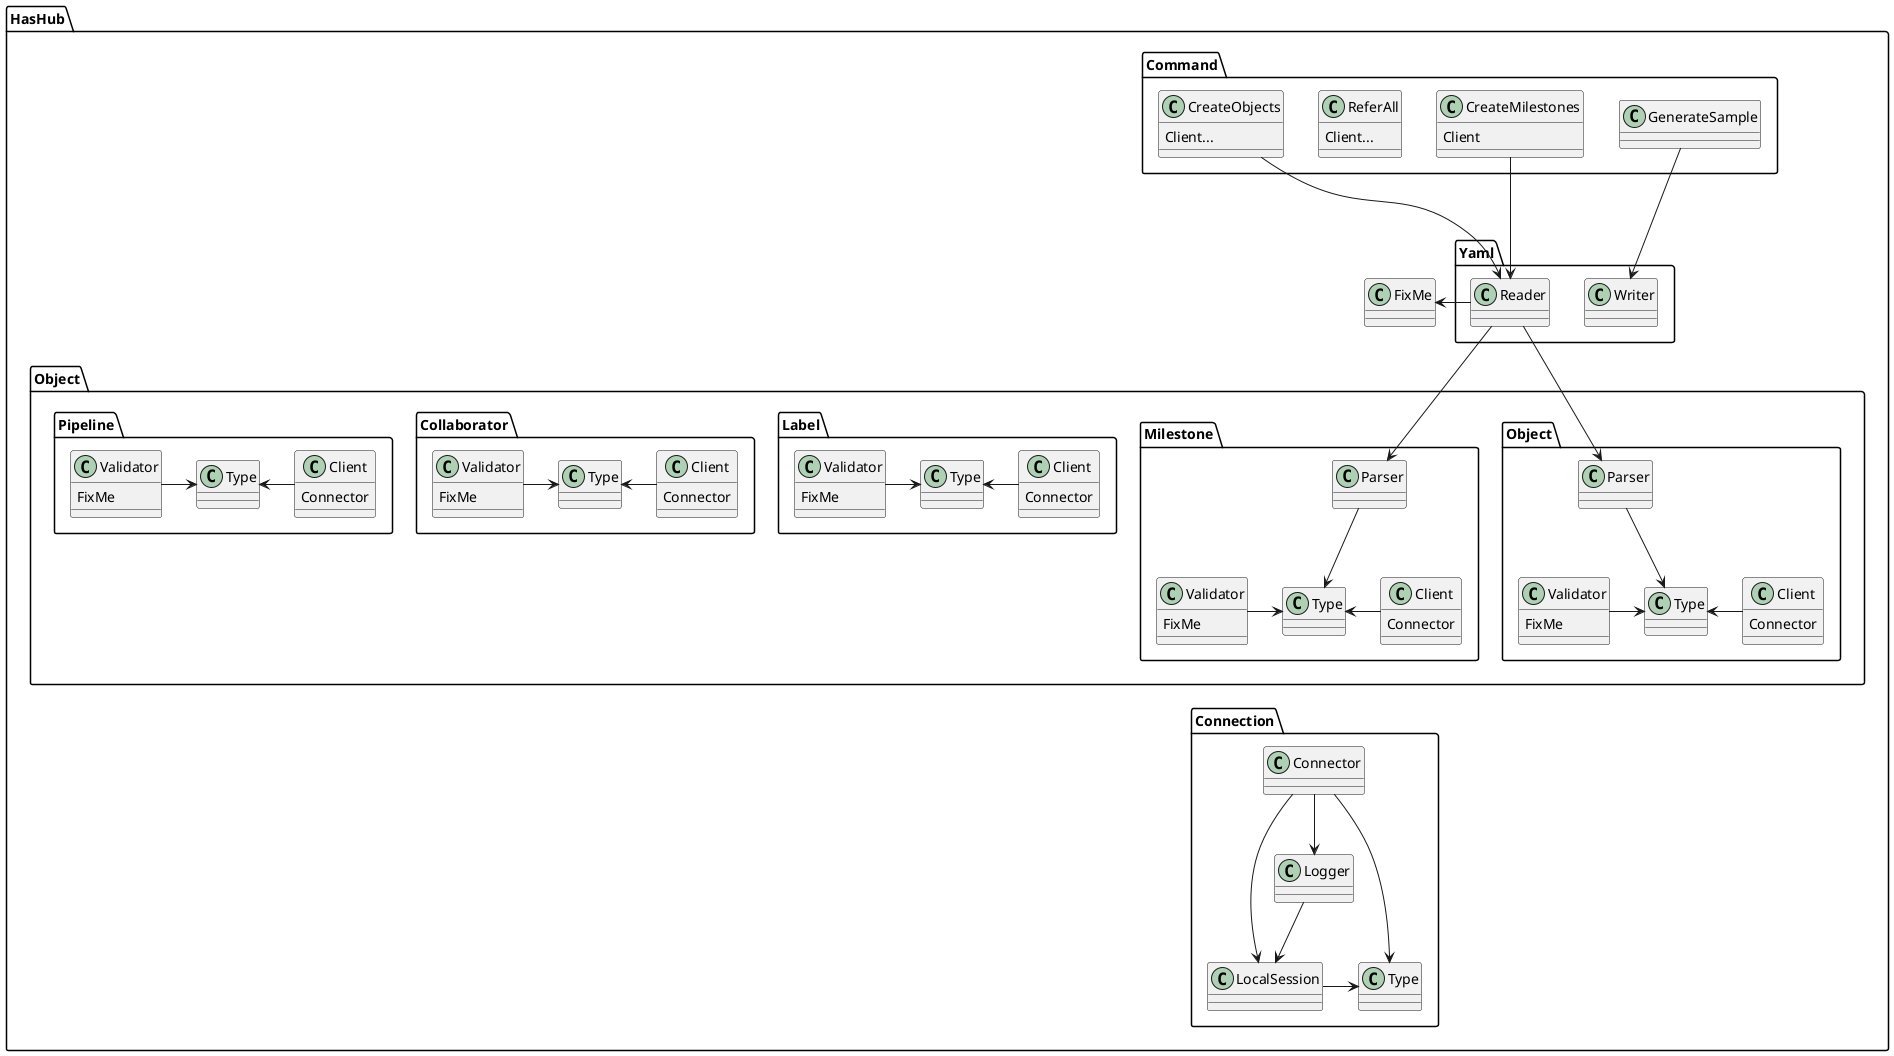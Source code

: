 @startuml

namespace HasHub {
  namespace Command {
    class CreateObjects {
      Client...
    }
    class CreateMilestones {
      Client
    }
    class ReferAll {
      Client...
    }
    class GenerateSample
  }
  namespace Object {
    namespace Object {
      class Validator {
        FixMe
      }
      class Client {
        Connector
      }
      class Type
      class Parser
      Validator -r-> Type
      Client -l-> Type
      Parser -d-> Type
    }
    namespace Milestone {
      class Validator {
        FixMe
      }
      class Client {
        Connector
      }
      class Type
      class Parser
      Validator -r-> Type
      Client -l-> Type
      Parser -d-> Type
    }
    namespace Label {
      class Validator {
        FixMe
      }
      class Client {
        Connector
      }
      class Type
      Validator -r-> Type
      Client -l-> Type
    }
    namespace Collaborator {
      class Validator {
        FixMe
      }
      class Client {
        Connector
      }
      class Type
      Validator -r-> Type
      Client -l-> Type
    }
    namespace Pipeline {
      class Validator {
        FixMe
      }
      class Client {
        Connector
      }
      class Type
      Validator -r-> Type
      Client -l-> Type
    }
  }
  namespace Connection {
    class Connector
    class LocalSession
    class Type
    class Logger
    Connector --> Type
    Connector --> Logger
    Logger --> LocalSession
    Connector --> LocalSession
    LocalSession -r-> Type
  }
  class FixMe
  namespace Yaml {
    class Reader
    class Writer
  }
}

HasHub.Command.CreateObjects -d-> HasHub.Yaml.Reader
HasHub.Command.CreateMilestones -d-> HasHub.Yaml.Reader
HasHub.Command.GenerateSample -d--> HasHub.Yaml.Writer

HasHub.Yaml.Reader -d-> HasHub.Object.Object.Parser
HasHub.Yaml.Reader -d-> HasHub.Object.Milestone.Parser

HasHub.Yaml.Reader -l-> HasHub.FixMe

HasHub.Object.Milestone.Type -[hidden]d-> HasHub.Connection.Connector

@enduml